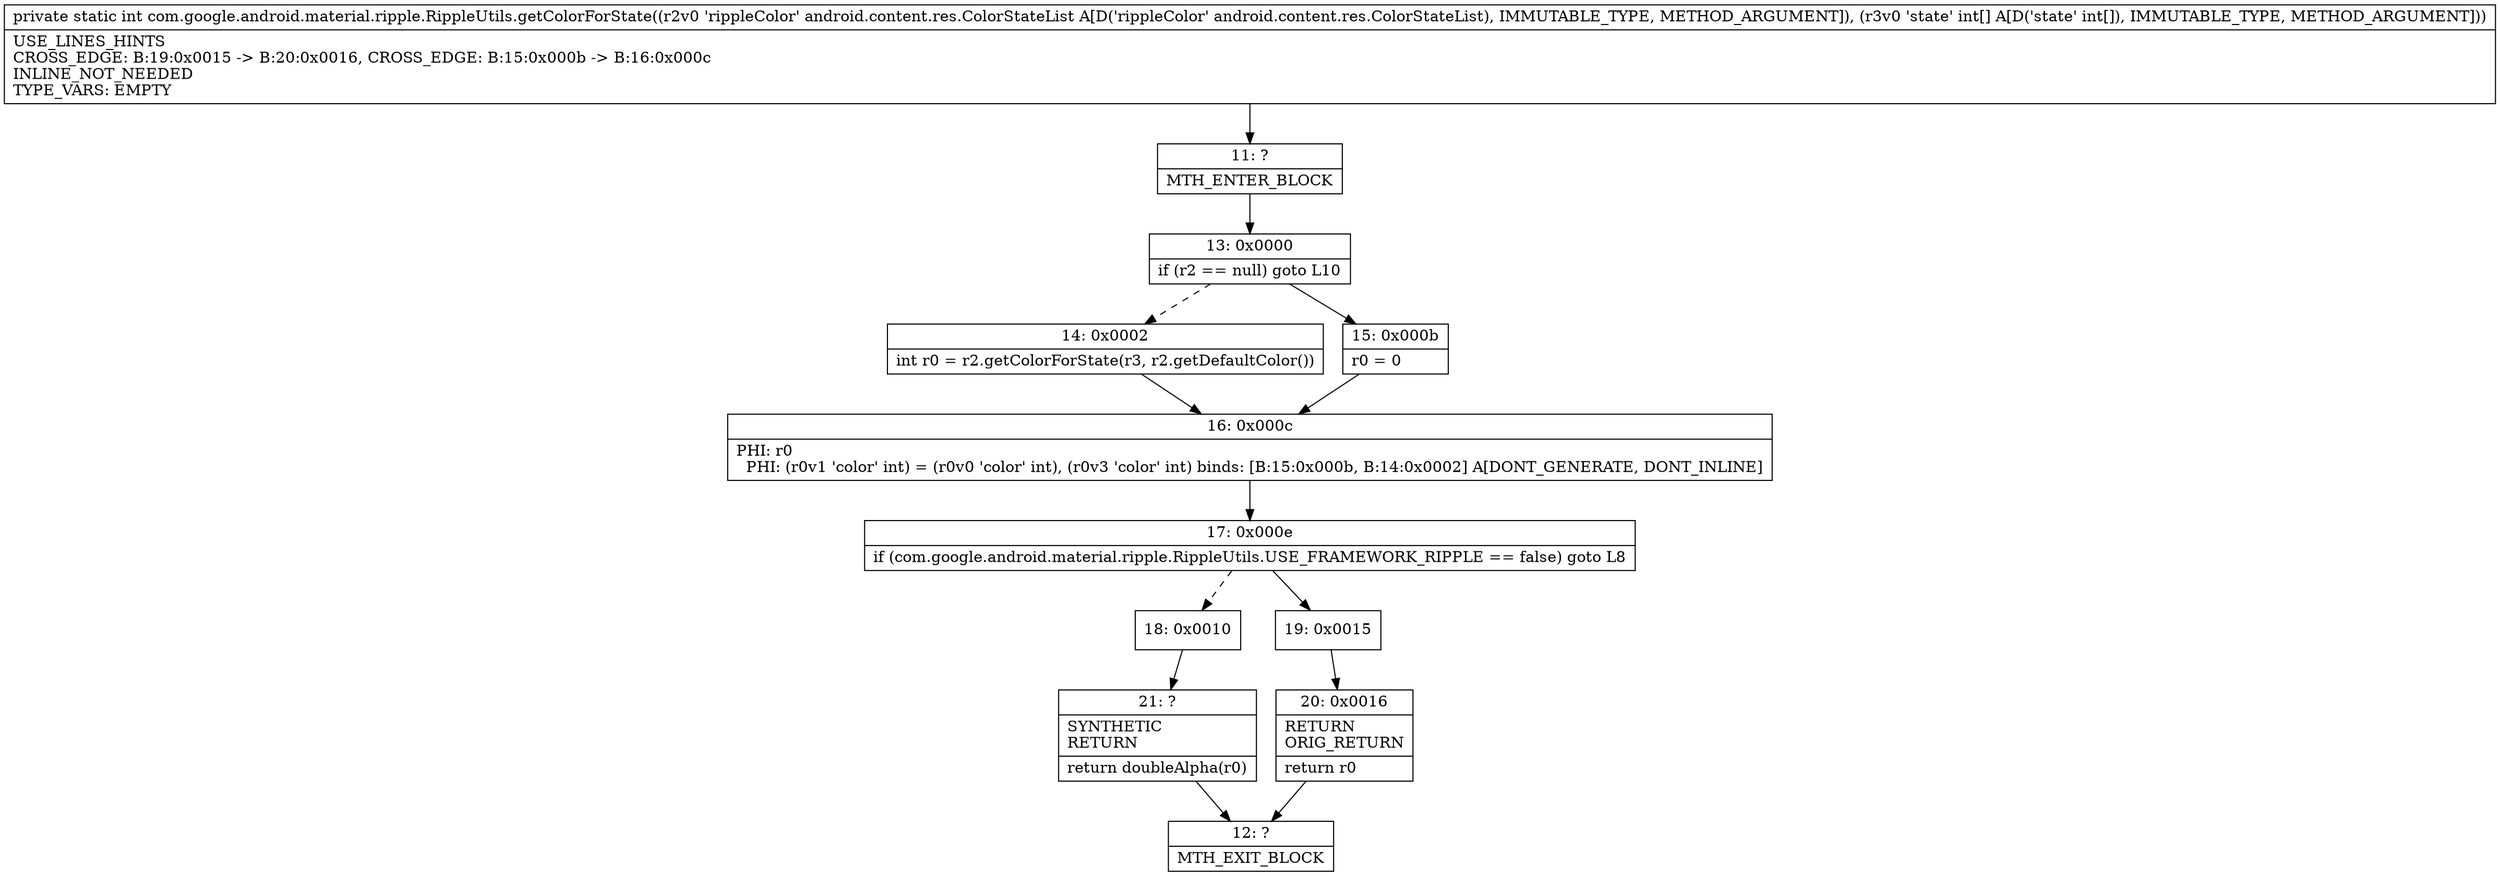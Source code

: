 digraph "CFG forcom.google.android.material.ripple.RippleUtils.getColorForState(Landroid\/content\/res\/ColorStateList;[I)I" {
Node_11 [shape=record,label="{11\:\ ?|MTH_ENTER_BLOCK\l}"];
Node_13 [shape=record,label="{13\:\ 0x0000|if (r2 == null) goto L10\l}"];
Node_14 [shape=record,label="{14\:\ 0x0002|int r0 = r2.getColorForState(r3, r2.getDefaultColor())\l}"];
Node_16 [shape=record,label="{16\:\ 0x000c|PHI: r0 \l  PHI: (r0v1 'color' int) = (r0v0 'color' int), (r0v3 'color' int) binds: [B:15:0x000b, B:14:0x0002] A[DONT_GENERATE, DONT_INLINE]\l}"];
Node_17 [shape=record,label="{17\:\ 0x000e|if (com.google.android.material.ripple.RippleUtils.USE_FRAMEWORK_RIPPLE == false) goto L8\l}"];
Node_18 [shape=record,label="{18\:\ 0x0010}"];
Node_21 [shape=record,label="{21\:\ ?|SYNTHETIC\lRETURN\l|return doubleAlpha(r0)\l}"];
Node_12 [shape=record,label="{12\:\ ?|MTH_EXIT_BLOCK\l}"];
Node_19 [shape=record,label="{19\:\ 0x0015}"];
Node_20 [shape=record,label="{20\:\ 0x0016|RETURN\lORIG_RETURN\l|return r0\l}"];
Node_15 [shape=record,label="{15\:\ 0x000b|r0 = 0\l}"];
MethodNode[shape=record,label="{private static int com.google.android.material.ripple.RippleUtils.getColorForState((r2v0 'rippleColor' android.content.res.ColorStateList A[D('rippleColor' android.content.res.ColorStateList), IMMUTABLE_TYPE, METHOD_ARGUMENT]), (r3v0 'state' int[] A[D('state' int[]), IMMUTABLE_TYPE, METHOD_ARGUMENT]))  | USE_LINES_HINTS\lCROSS_EDGE: B:19:0x0015 \-\> B:20:0x0016, CROSS_EDGE: B:15:0x000b \-\> B:16:0x000c\lINLINE_NOT_NEEDED\lTYPE_VARS: EMPTY\l}"];
MethodNode -> Node_11;Node_11 -> Node_13;
Node_13 -> Node_14[style=dashed];
Node_13 -> Node_15;
Node_14 -> Node_16;
Node_16 -> Node_17;
Node_17 -> Node_18[style=dashed];
Node_17 -> Node_19;
Node_18 -> Node_21;
Node_21 -> Node_12;
Node_19 -> Node_20;
Node_20 -> Node_12;
Node_15 -> Node_16;
}

